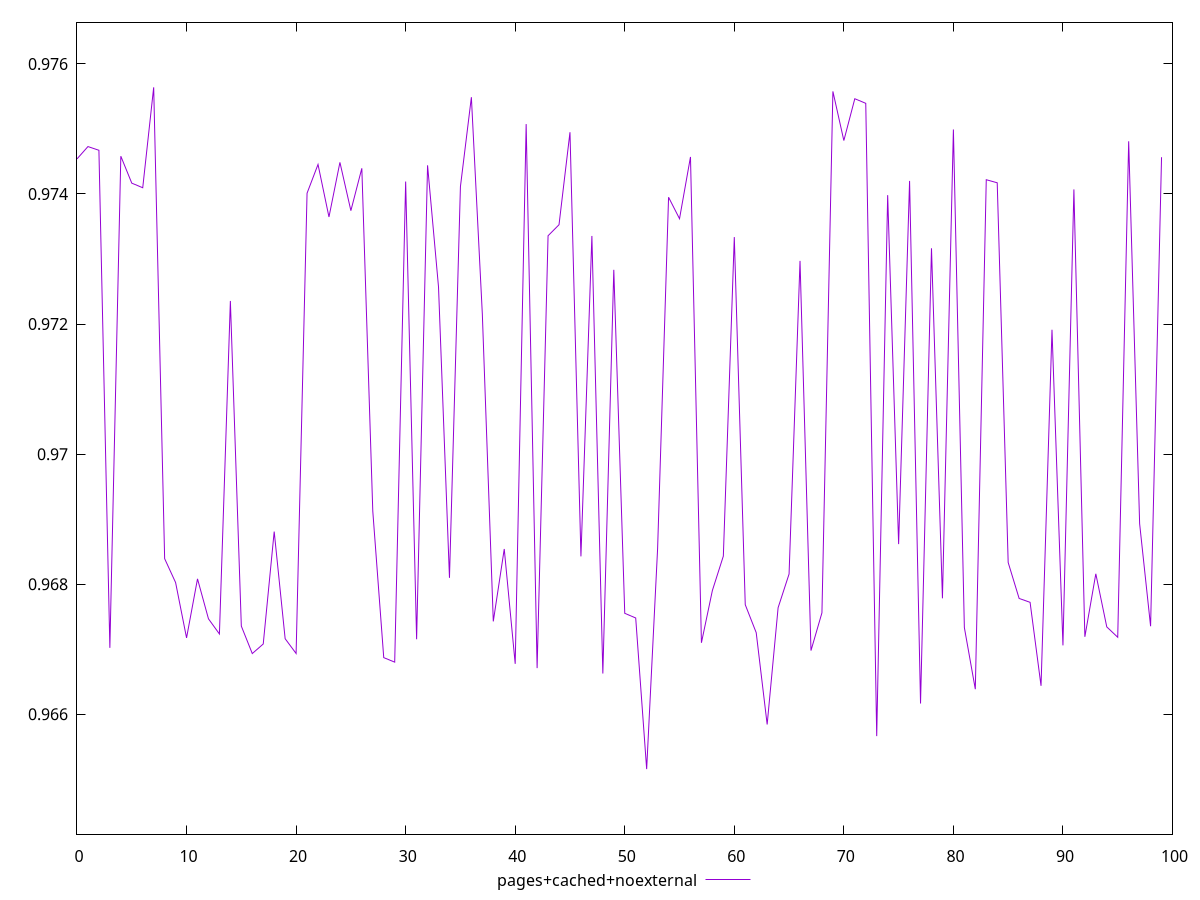 $_pagesCachedNoexternal <<EOF
0 0.9745395074626773
1 0.9747292330877149
2 0.9746722630046387
3 0.9670220554866222
4 0.9745812542131533
5 0.9741667819595191
6 0.9740961781180302
7 0.9756399224235794
8 0.9683931430455393
9 0.9680262737951223
10 0.9671752117231303
11 0.9680826521157178
12 0.9674684408080938
13 0.9672354202836975
14 0.9723556865750183
15 0.9673563364706119
16 0.9669342443224624
17 0.9670812723224425
18 0.9688097950259871
19 0.9671625913484503
20 0.9669352916140477
21 0.9740123276320662
22 0.9744545340772496
23 0.9736466045620273
24 0.9744862323700676
25 0.973743763688349
26 0.9743951886599991
27 0.9691232171515993
28 0.9668715650164605
29 0.9668022676985677
30 0.9741913563712276
31 0.9671546020763011
32 0.9744408336923752
33 0.9725696308743976
34 0.9680984210716503
35 0.9741134690007238
36 0.9754882074643956
37 0.9721520512143156
38 0.9674287446014784
39 0.9685421248824418
40 0.9667764067041189
41 0.9750748310382118
42 0.9667107766328435
43 0.9733582818366064
44 0.9735275318999472
45 0.9749494229984847
46 0.9684283921002654
47 0.973354567887285
48 0.9666275340881885
49 0.9728344949541872
50 0.9675530447696934
51 0.9674812645495274
52 0.965157947131433
53 0.9685497587926135
54 0.9739501048565266
55 0.9736197733657205
56 0.9745695920269728
57 0.9671000957451161
58 0.9679042229315971
59 0.9684324091598995
60 0.9733372928207485
61 0.9676855876052644
62 0.967255800182949
63 0.9658440450974677
64 0.9676397356918328
65 0.968157268389819
66 0.9729718809123449
67 0.966980127396271
68 0.9675607347305433
69 0.9755775546881031
70 0.9748214433036723
71 0.9754646865816052
72 0.9753940636639604
73 0.9656645622333099
74 0.9739826759120046
75 0.96861739151976
76 0.9742011621540698
77 0.9661661326880311
78 0.9731657523417476
79 0.9677836502771691
80 0.9749920107427816
81 0.9673347605390319
82 0.9663862231269669
83 0.974219605851933
84 0.9741722906026129
85 0.9683341820653977
86 0.9677814163574585
87 0.9677220548268909
88 0.9664383702926316
89 0.9719125159974257
90 0.9670598335756404
91 0.9740706170930566
92 0.9671920141130046
93 0.9681605791086263
94 0.9673443505750456
95 0.967185004255411
96 0.9748106144305292
97 0.9689304289256071
98 0.9673545137931296
99 0.9745655124506721
EOF
set key outside below
set terminal pngcairo
set output "report_00006_2020-11-02T20-21-41.718Z/speed-index/pages+cached+noexternal//score.png"
set yrange [0.964157947131433:0.9766399224235794]
plot $_pagesCachedNoexternal title "pages+cached+noexternal" with line ,